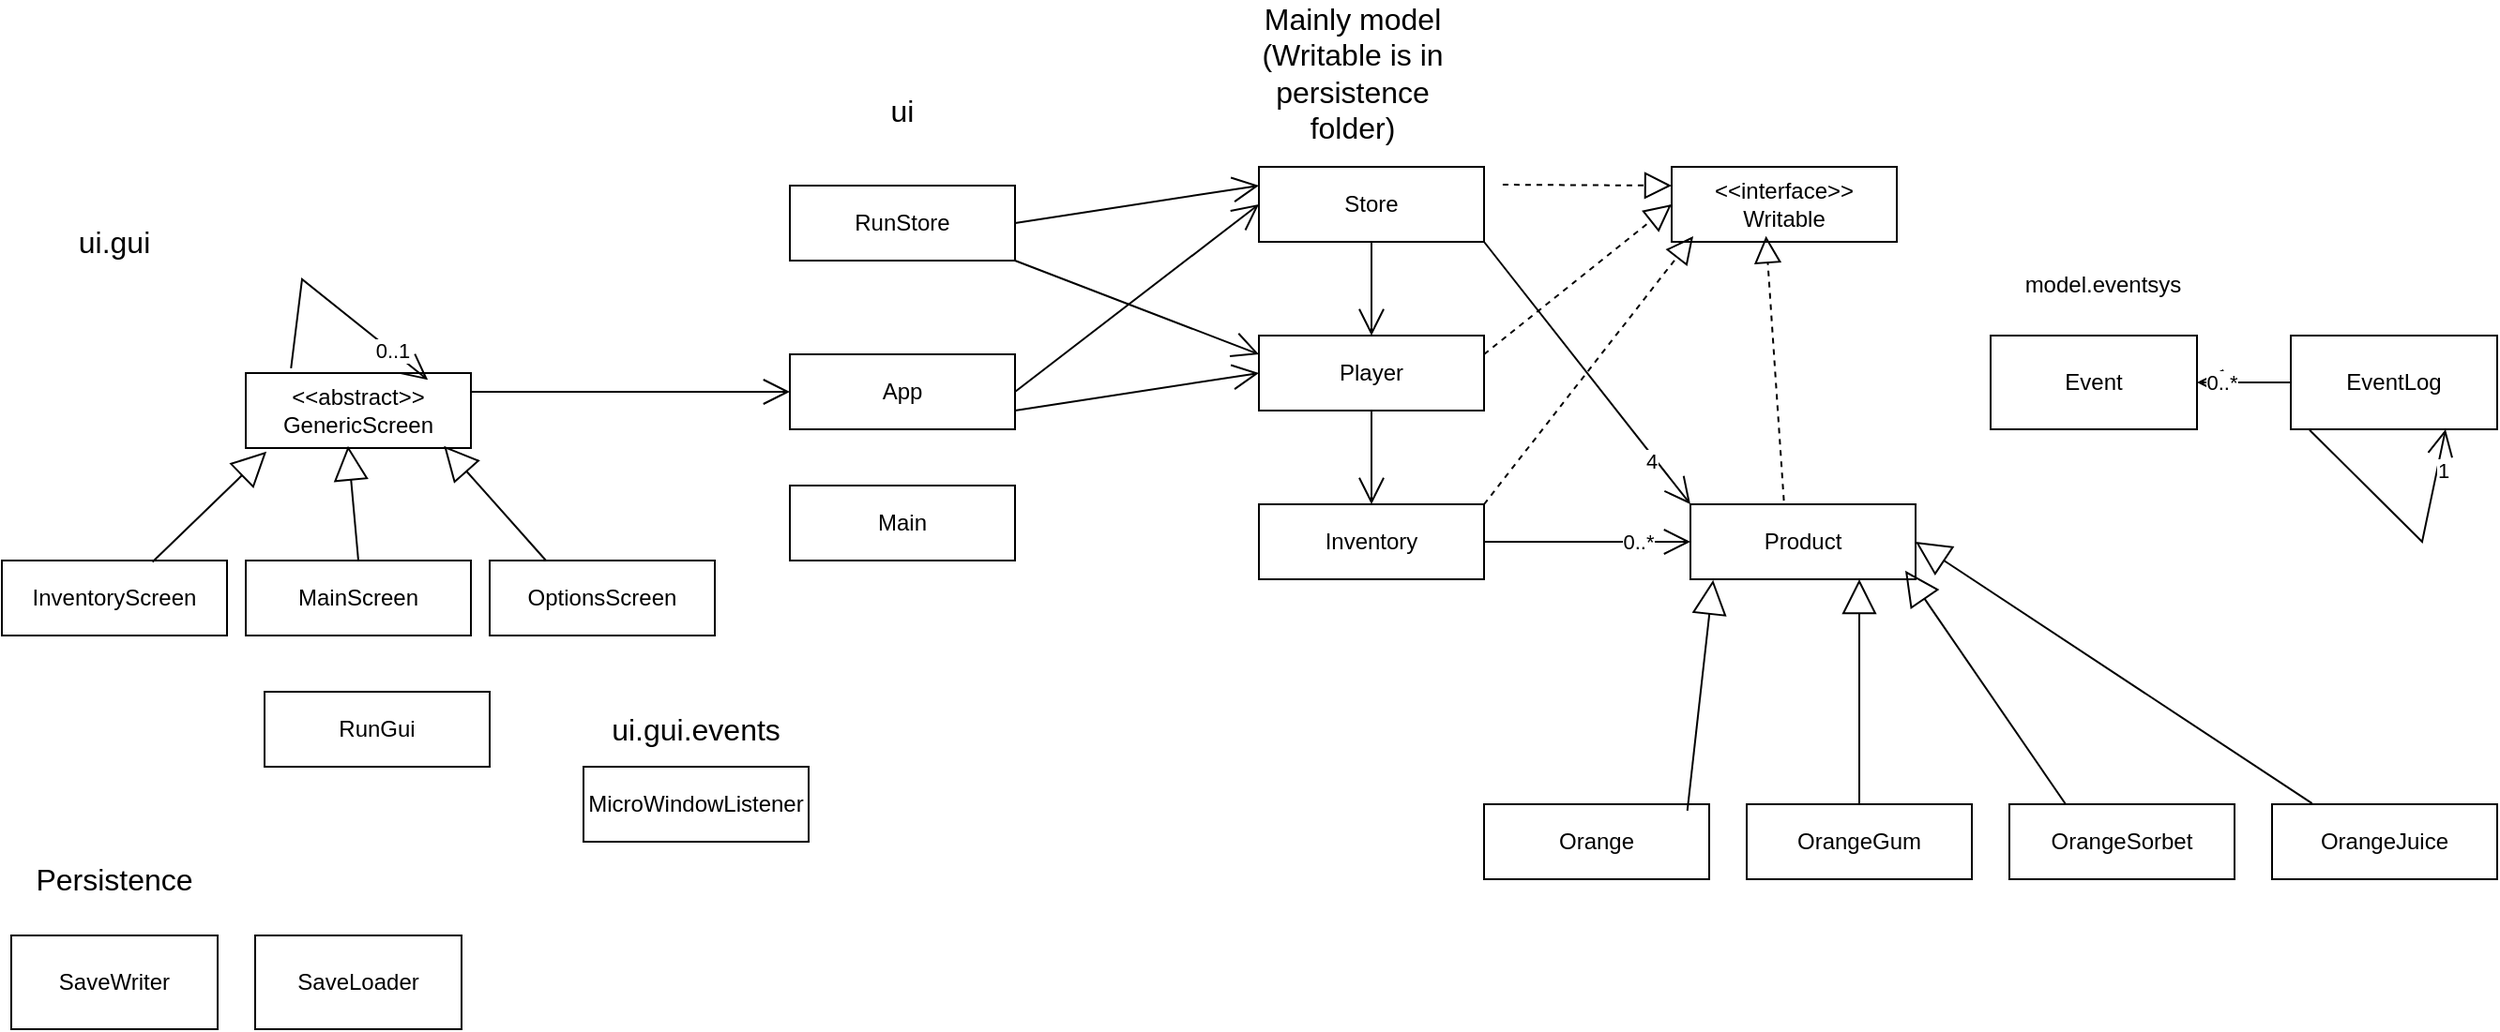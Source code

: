 <mxfile version="24.0.4" type="device">
  <diagram name="Page-1" id="UGao5RJPvXYYbKy_4Ulm">
    <mxGraphModel dx="2213" dy="939" grid="1" gridSize="10" guides="1" tooltips="1" connect="1" arrows="1" fold="1" page="1" pageScale="1" pageWidth="850" pageHeight="1100" math="0" shadow="0">
      <root>
        <mxCell id="0" />
        <mxCell id="1" parent="0" />
        <mxCell id="JpDU86R1NgvaTm55hg1i-1" value="Product" style="rounded=0;whiteSpace=wrap;html=1;" parent="1" vertex="1">
          <mxGeometry x="300" y="300" width="120" height="40" as="geometry" />
        </mxCell>
        <mxCell id="JpDU86R1NgvaTm55hg1i-2" value="&amp;lt;&amp;lt;interface&amp;gt;&amp;gt;&lt;div&gt;Writable&lt;/div&gt;" style="rounded=0;whiteSpace=wrap;html=1;" parent="1" vertex="1">
          <mxGeometry x="290" y="120" width="120" height="40" as="geometry" />
        </mxCell>
        <mxCell id="JpDU86R1NgvaTm55hg1i-3" value="" style="endArrow=block;dashed=1;endFill=0;endSize=12;html=1;rounded=0;exitX=0.415;exitY=-0.048;exitDx=0;exitDy=0;exitPerimeter=0;entryX=0.419;entryY=0.923;entryDx=0;entryDy=0;entryPerimeter=0;" parent="1" source="JpDU86R1NgvaTm55hg1i-1" target="JpDU86R1NgvaTm55hg1i-2" edge="1">
          <mxGeometry width="160" relative="1" as="geometry">
            <mxPoint x="340" y="350" as="sourcePoint" />
            <mxPoint x="500" y="350" as="targetPoint" />
          </mxGeometry>
        </mxCell>
        <mxCell id="JpDU86R1NgvaTm55hg1i-4" value="Orange" style="rounded=0;whiteSpace=wrap;html=1;" parent="1" vertex="1">
          <mxGeometry x="190" y="460" width="120" height="40" as="geometry" />
        </mxCell>
        <mxCell id="JpDU86R1NgvaTm55hg1i-5" value="OrangeGum" style="rounded=0;whiteSpace=wrap;html=1;" parent="1" vertex="1">
          <mxGeometry x="330" y="460" width="120" height="40" as="geometry" />
        </mxCell>
        <mxCell id="JpDU86R1NgvaTm55hg1i-6" value="OrangeSorbet" style="rounded=0;whiteSpace=wrap;html=1;" parent="1" vertex="1">
          <mxGeometry x="470" y="460" width="120" height="40" as="geometry" />
        </mxCell>
        <mxCell id="JpDU86R1NgvaTm55hg1i-7" value="OrangeJuice" style="rounded=0;whiteSpace=wrap;html=1;" parent="1" vertex="1">
          <mxGeometry x="610" y="460" width="120" height="40" as="geometry" />
        </mxCell>
        <mxCell id="JpDU86R1NgvaTm55hg1i-8" value="" style="endArrow=block;endSize=16;endFill=0;html=1;rounded=0;exitX=0.25;exitY=0;exitDx=0;exitDy=0;entryX=0.954;entryY=0.885;entryDx=0;entryDy=0;entryPerimeter=0;" parent="1" source="JpDU86R1NgvaTm55hg1i-6" target="JpDU86R1NgvaTm55hg1i-1" edge="1">
          <mxGeometry width="160" relative="1" as="geometry">
            <mxPoint x="560" y="650" as="sourcePoint" />
            <mxPoint x="520" y="500" as="targetPoint" />
          </mxGeometry>
        </mxCell>
        <mxCell id="JpDU86R1NgvaTm55hg1i-9" value="" style="endArrow=block;endSize=16;endFill=0;html=1;rounded=0;exitX=0.178;exitY=-0.01;exitDx=0;exitDy=0;entryX=1;entryY=0.5;entryDx=0;entryDy=0;exitPerimeter=0;" parent="1" source="JpDU86R1NgvaTm55hg1i-7" target="JpDU86R1NgvaTm55hg1i-1" edge="1">
          <mxGeometry width="160" relative="1" as="geometry">
            <mxPoint x="500" y="390" as="sourcePoint" />
            <mxPoint x="460" y="240" as="targetPoint" />
          </mxGeometry>
        </mxCell>
        <mxCell id="JpDU86R1NgvaTm55hg1i-10" value="" style="endArrow=block;endSize=16;endFill=0;html=1;rounded=0;entryX=0.75;entryY=1;entryDx=0;entryDy=0;" parent="1" source="JpDU86R1NgvaTm55hg1i-5" target="JpDU86R1NgvaTm55hg1i-1" edge="1">
          <mxGeometry width="160" relative="1" as="geometry">
            <mxPoint x="500" y="390" as="sourcePoint" />
            <mxPoint x="424" y="345" as="targetPoint" />
          </mxGeometry>
        </mxCell>
        <mxCell id="JpDU86R1NgvaTm55hg1i-11" value="" style="endArrow=block;endSize=16;endFill=0;html=1;rounded=0;entryX=0.101;entryY=1.01;entryDx=0;entryDy=0;entryPerimeter=0;exitX=0.903;exitY=0.087;exitDx=0;exitDy=0;exitPerimeter=0;" parent="1" source="JpDU86R1NgvaTm55hg1i-4" target="JpDU86R1NgvaTm55hg1i-1" edge="1">
          <mxGeometry width="160" relative="1" as="geometry">
            <mxPoint x="393" y="390" as="sourcePoint" />
            <mxPoint x="400" y="350" as="targetPoint" />
          </mxGeometry>
        </mxCell>
        <mxCell id="JpDU86R1NgvaTm55hg1i-12" value="Inventory" style="rounded=0;whiteSpace=wrap;html=1;" parent="1" vertex="1">
          <mxGeometry x="70" y="300" width="120" height="40" as="geometry" />
        </mxCell>
        <mxCell id="JpDU86R1NgvaTm55hg1i-16" value="" style="endArrow=open;endFill=1;endSize=12;html=1;rounded=0;exitX=1;exitY=0.5;exitDx=0;exitDy=0;entryX=0;entryY=0.5;entryDx=0;entryDy=0;" parent="1" source="JpDU86R1NgvaTm55hg1i-12" target="JpDU86R1NgvaTm55hg1i-1" edge="1">
          <mxGeometry width="160" relative="1" as="geometry">
            <mxPoint x="310" y="380" as="sourcePoint" />
            <mxPoint x="470" y="380" as="targetPoint" />
          </mxGeometry>
        </mxCell>
        <mxCell id="JpDU86R1NgvaTm55hg1i-17" value="0..*" style="edgeLabel;html=1;align=center;verticalAlign=middle;resizable=0;points=[];" parent="JpDU86R1NgvaTm55hg1i-16" vertex="1" connectable="0">
          <mxGeometry x="0.482" relative="1" as="geometry">
            <mxPoint as="offset" />
          </mxGeometry>
        </mxCell>
        <mxCell id="JpDU86R1NgvaTm55hg1i-18" value="Player" style="rounded=0;whiteSpace=wrap;html=1;" parent="1" vertex="1">
          <mxGeometry x="70" y="210" width="120" height="40" as="geometry" />
        </mxCell>
        <mxCell id="JpDU86R1NgvaTm55hg1i-20" value="" style="endArrow=block;dashed=1;endFill=0;endSize=12;html=1;rounded=0;exitX=1;exitY=0.25;exitDx=0;exitDy=0;entryX=0;entryY=0.5;entryDx=0;entryDy=0;" parent="1" source="JpDU86R1NgvaTm55hg1i-18" target="JpDU86R1NgvaTm55hg1i-2" edge="1">
          <mxGeometry width="160" relative="1" as="geometry">
            <mxPoint x="360" y="308" as="sourcePoint" />
            <mxPoint x="420" y="237" as="targetPoint" />
          </mxGeometry>
        </mxCell>
        <mxCell id="JpDU86R1NgvaTm55hg1i-22" value="" style="endArrow=open;endFill=1;endSize=12;html=1;rounded=0;exitX=0.5;exitY=1;exitDx=0;exitDy=0;" parent="1" source="JpDU86R1NgvaTm55hg1i-18" target="JpDU86R1NgvaTm55hg1i-12" edge="1">
          <mxGeometry width="160" relative="1" as="geometry">
            <mxPoint x="350" y="400" as="sourcePoint" />
            <mxPoint x="510" y="400" as="targetPoint" />
          </mxGeometry>
        </mxCell>
        <mxCell id="JpDU86R1NgvaTm55hg1i-23" value="Store" style="rounded=0;whiteSpace=wrap;html=1;" parent="1" vertex="1">
          <mxGeometry x="70" y="120" width="120" height="40" as="geometry" />
        </mxCell>
        <mxCell id="JpDU86R1NgvaTm55hg1i-26" value="" style="endArrow=block;dashed=1;endFill=0;endSize=12;html=1;rounded=0;exitX=1;exitY=0;exitDx=0;exitDy=0;entryX=0.096;entryY=0.925;entryDx=0;entryDy=0;entryPerimeter=0;" parent="1" source="JpDU86R1NgvaTm55hg1i-12" target="JpDU86R1NgvaTm55hg1i-2" edge="1">
          <mxGeometry width="160" relative="1" as="geometry">
            <mxPoint x="360" y="308" as="sourcePoint" />
            <mxPoint x="370" y="157" as="targetPoint" />
          </mxGeometry>
        </mxCell>
        <mxCell id="JpDU86R1NgvaTm55hg1i-27" value="" style="endArrow=open;endFill=1;endSize=12;html=1;rounded=0;exitX=0.5;exitY=1;exitDx=0;exitDy=0;" parent="1" source="JpDU86R1NgvaTm55hg1i-23" edge="1">
          <mxGeometry width="160" relative="1" as="geometry">
            <mxPoint x="140" y="260" as="sourcePoint" />
            <mxPoint x="130" y="210" as="targetPoint" />
          </mxGeometry>
        </mxCell>
        <mxCell id="JpDU86R1NgvaTm55hg1i-28" value="" style="endArrow=block;dashed=1;endFill=0;endSize=12;html=1;rounded=0;exitX=1.083;exitY=0.238;exitDx=0;exitDy=0;entryX=0;entryY=0.25;entryDx=0;entryDy=0;exitPerimeter=0;" parent="1" source="JpDU86R1NgvaTm55hg1i-23" target="JpDU86R1NgvaTm55hg1i-2" edge="1">
          <mxGeometry width="160" relative="1" as="geometry">
            <mxPoint x="200" y="230" as="sourcePoint" />
            <mxPoint x="320" y="140" as="targetPoint" />
          </mxGeometry>
        </mxCell>
        <mxCell id="JpDU86R1NgvaTm55hg1i-29" value="" style="endArrow=open;endFill=1;endSize=12;html=1;rounded=0;exitX=1;exitY=1;exitDx=0;exitDy=0;entryX=0;entryY=0;entryDx=0;entryDy=0;" parent="1" source="JpDU86R1NgvaTm55hg1i-23" target="JpDU86R1NgvaTm55hg1i-1" edge="1">
          <mxGeometry width="160" relative="1" as="geometry">
            <mxPoint x="140" y="260" as="sourcePoint" />
            <mxPoint x="140" y="310" as="targetPoint" />
          </mxGeometry>
        </mxCell>
        <mxCell id="JpDU86R1NgvaTm55hg1i-30" value="4" style="edgeLabel;html=1;align=center;verticalAlign=middle;resizable=0;points=[];" parent="JpDU86R1NgvaTm55hg1i-29" vertex="1" connectable="0">
          <mxGeometry x="0.651" y="-2" relative="1" as="geometry">
            <mxPoint as="offset" />
          </mxGeometry>
        </mxCell>
        <mxCell id="JpDU86R1NgvaTm55hg1i-31" value="SaveWriter" style="html=1;whiteSpace=wrap;" parent="1" vertex="1">
          <mxGeometry x="-595" y="530" width="110" height="50" as="geometry" />
        </mxCell>
        <mxCell id="JpDU86R1NgvaTm55hg1i-32" value="SaveLoader" style="html=1;whiteSpace=wrap;" parent="1" vertex="1">
          <mxGeometry x="-465" y="530" width="110" height="50" as="geometry" />
        </mxCell>
        <mxCell id="JpDU86R1NgvaTm55hg1i-33" value="Event" style="html=1;whiteSpace=wrap;" parent="1" vertex="1">
          <mxGeometry x="460" y="210" width="110" height="50" as="geometry" />
        </mxCell>
        <mxCell id="JpDU86R1NgvaTm55hg1i-34" value="EventLog" style="html=1;whiteSpace=wrap;" parent="1" vertex="1">
          <mxGeometry x="620" y="210" width="110" height="50" as="geometry" />
        </mxCell>
        <mxCell id="JpDU86R1NgvaTm55hg1i-35" value="" style="endArrow=open;endFill=1;endSize=12;html=1;rounded=0;exitX=0;exitY=0.5;exitDx=0;exitDy=0;entryX=1;entryY=0.5;entryDx=0;entryDy=0;" parent="1" source="JpDU86R1NgvaTm55hg1i-34" target="JpDU86R1NgvaTm55hg1i-33" edge="1">
          <mxGeometry width="160" relative="1" as="geometry">
            <mxPoint x="560" y="560" as="sourcePoint" />
            <mxPoint x="670" y="560" as="targetPoint" />
          </mxGeometry>
        </mxCell>
        <mxCell id="JpDU86R1NgvaTm55hg1i-36" value="0..*" style="edgeLabel;html=1;align=center;verticalAlign=middle;resizable=0;points=[];" parent="JpDU86R1NgvaTm55hg1i-35" vertex="1" connectable="0">
          <mxGeometry x="0.482" relative="1" as="geometry">
            <mxPoint as="offset" />
          </mxGeometry>
        </mxCell>
        <mxCell id="RLAfk020pLnYSDw-Wu4q-1" value="InventoryScreen" style="rounded=0;whiteSpace=wrap;html=1;" parent="1" vertex="1">
          <mxGeometry x="-600" y="330" width="120" height="40" as="geometry" />
        </mxCell>
        <mxCell id="RLAfk020pLnYSDw-Wu4q-2" value="MainScreen" style="rounded=0;whiteSpace=wrap;html=1;" parent="1" vertex="1">
          <mxGeometry x="-470" y="330" width="120" height="40" as="geometry" />
        </mxCell>
        <mxCell id="RLAfk020pLnYSDw-Wu4q-3" value="OptionsScreen" style="rounded=0;whiteSpace=wrap;html=1;" parent="1" vertex="1">
          <mxGeometry x="-340" y="330" width="120" height="40" as="geometry" />
        </mxCell>
        <mxCell id="RLAfk020pLnYSDw-Wu4q-4" value="&lt;font style=&quot;font-size: 16px;&quot;&gt;Mainly model (Writable is in persistence folder)&lt;/font&gt;" style="text;html=1;align=center;verticalAlign=middle;whiteSpace=wrap;rounded=0;" parent="1" vertex="1">
          <mxGeometry x="60" y="50" width="120" height="40" as="geometry" />
        </mxCell>
        <mxCell id="RLAfk020pLnYSDw-Wu4q-6" value="&lt;font style=&quot;font-size: 16px;&quot;&gt;Persistence&lt;/font&gt;" style="text;html=1;align=center;verticalAlign=middle;whiteSpace=wrap;rounded=0;" parent="1" vertex="1">
          <mxGeometry x="-600" y="480" width="120" height="40" as="geometry" />
        </mxCell>
        <mxCell id="RLAfk020pLnYSDw-Wu4q-8" value="&lt;font style=&quot;font-size: 12px;&quot;&gt;model.eventsys&lt;/font&gt;&lt;div style=&quot;font-size: 13px;&quot;&gt;&lt;font style=&quot;font-size: 13px;&quot;&gt;&lt;br&gt;&lt;/font&gt;&lt;/div&gt;" style="text;html=1;align=center;verticalAlign=middle;whiteSpace=wrap;rounded=0;" parent="1" vertex="1">
          <mxGeometry x="460" y="170" width="120" height="40" as="geometry" />
        </mxCell>
        <mxCell id="RLAfk020pLnYSDw-Wu4q-10" value="&lt;font style=&quot;font-size: 16px;&quot;&gt;ui.gui&lt;/font&gt;" style="text;html=1;align=center;verticalAlign=middle;whiteSpace=wrap;rounded=0;" parent="1" vertex="1">
          <mxGeometry x="-600" y="140" width="120" height="40" as="geometry" />
        </mxCell>
        <mxCell id="RLAfk020pLnYSDw-Wu4q-11" value="&amp;lt;&amp;lt;abstract&amp;gt;&amp;gt;&lt;div&gt;GenericScreen&lt;/div&gt;" style="rounded=0;whiteSpace=wrap;html=1;" parent="1" vertex="1">
          <mxGeometry x="-470" y="230" width="120" height="40" as="geometry" />
        </mxCell>
        <mxCell id="RLAfk020pLnYSDw-Wu4q-12" value="" style="endArrow=block;endSize=16;endFill=0;html=1;rounded=0;exitX=0.669;exitY=0.019;exitDx=0;exitDy=0;exitPerimeter=0;entryX=0.092;entryY=1.048;entryDx=0;entryDy=0;entryPerimeter=0;" parent="1" source="RLAfk020pLnYSDw-Wu4q-1" target="RLAfk020pLnYSDw-Wu4q-11" edge="1">
          <mxGeometry width="160" relative="1" as="geometry">
            <mxPoint x="-450" y="280" as="sourcePoint" />
            <mxPoint x="-290" y="280" as="targetPoint" />
          </mxGeometry>
        </mxCell>
        <mxCell id="RLAfk020pLnYSDw-Wu4q-13" value="" style="endArrow=block;endSize=16;endFill=0;html=1;rounded=0;exitX=0.5;exitY=0;exitDx=0;exitDy=0;entryX=0.454;entryY=0.971;entryDx=0;entryDy=0;entryPerimeter=0;" parent="1" source="RLAfk020pLnYSDw-Wu4q-2" target="RLAfk020pLnYSDw-Wu4q-11" edge="1">
          <mxGeometry width="160" relative="1" as="geometry">
            <mxPoint x="-510" y="341" as="sourcePoint" />
            <mxPoint x="-449" y="292" as="targetPoint" />
          </mxGeometry>
        </mxCell>
        <mxCell id="RLAfk020pLnYSDw-Wu4q-14" value="" style="endArrow=block;endSize=16;endFill=0;html=1;rounded=0;exitX=0.25;exitY=0;exitDx=0;exitDy=0;entryX=0.88;entryY=0.971;entryDx=0;entryDy=0;entryPerimeter=0;" parent="1" source="RLAfk020pLnYSDw-Wu4q-3" target="RLAfk020pLnYSDw-Wu4q-11" edge="1">
          <mxGeometry width="160" relative="1" as="geometry">
            <mxPoint x="-400" y="340" as="sourcePoint" />
            <mxPoint x="-406" y="289" as="targetPoint" />
          </mxGeometry>
        </mxCell>
        <mxCell id="RLAfk020pLnYSDw-Wu4q-17" value="" style="endArrow=open;endFill=1;endSize=12;html=1;rounded=0;exitX=0.091;exitY=1.007;exitDx=0;exitDy=0;exitPerimeter=0;entryX=0.75;entryY=1;entryDx=0;entryDy=0;" parent="1" source="JpDU86R1NgvaTm55hg1i-34" target="JpDU86R1NgvaTm55hg1i-34" edge="1">
          <mxGeometry width="160" relative="1" as="geometry">
            <mxPoint x="600" y="319.58" as="sourcePoint" />
            <mxPoint x="760" y="319.58" as="targetPoint" />
            <Array as="points">
              <mxPoint x="690" y="320" />
            </Array>
          </mxGeometry>
        </mxCell>
        <mxCell id="RLAfk020pLnYSDw-Wu4q-18" value="1" style="edgeLabel;html=1;align=center;verticalAlign=middle;resizable=0;points=[];" parent="RLAfk020pLnYSDw-Wu4q-17" vertex="1" connectable="0">
          <mxGeometry x="0.7" y="-3" relative="1" as="geometry">
            <mxPoint as="offset" />
          </mxGeometry>
        </mxCell>
        <mxCell id="RLAfk020pLnYSDw-Wu4q-19" value="" style="endArrow=open;endFill=1;endSize=12;html=1;rounded=0;exitX=0.201;exitY=-0.065;exitDx=0;exitDy=0;exitPerimeter=0;entryX=0.809;entryY=0.092;entryDx=0;entryDy=0;entryPerimeter=0;" parent="1" source="RLAfk020pLnYSDw-Wu4q-11" target="RLAfk020pLnYSDw-Wu4q-11" edge="1">
          <mxGeometry width="160" relative="1" as="geometry">
            <mxPoint x="-400" y="260" as="sourcePoint" />
            <mxPoint x="-380" y="170" as="targetPoint" />
            <Array as="points">
              <mxPoint x="-440" y="180" />
            </Array>
          </mxGeometry>
        </mxCell>
        <mxCell id="RLAfk020pLnYSDw-Wu4q-25" value="0..1" style="edgeLabel;html=1;align=center;verticalAlign=middle;resizable=0;points=[];" parent="RLAfk020pLnYSDw-Wu4q-19" vertex="1" connectable="0">
          <mxGeometry x="0.624" relative="1" as="geometry">
            <mxPoint as="offset" />
          </mxGeometry>
        </mxCell>
        <mxCell id="RLAfk020pLnYSDw-Wu4q-22" value="App" style="rounded=0;whiteSpace=wrap;html=1;" parent="1" vertex="1">
          <mxGeometry x="-180" y="220" width="120" height="40" as="geometry" />
        </mxCell>
        <mxCell id="RLAfk020pLnYSDw-Wu4q-23" value="" style="endArrow=open;endFill=1;endSize=12;html=1;rounded=0;exitX=1;exitY=0.25;exitDx=0;exitDy=0;entryX=0;entryY=0.5;entryDx=0;entryDy=0;" parent="1" source="RLAfk020pLnYSDw-Wu4q-11" target="RLAfk020pLnYSDw-Wu4q-22" edge="1">
          <mxGeometry width="160" relative="1" as="geometry">
            <mxPoint x="-460" y="160" as="sourcePoint" />
            <mxPoint x="-300" y="160" as="targetPoint" />
          </mxGeometry>
        </mxCell>
        <mxCell id="RLAfk020pLnYSDw-Wu4q-26" value="RunGui" style="rounded=0;whiteSpace=wrap;html=1;" parent="1" vertex="1">
          <mxGeometry x="-460" y="400" width="120" height="40" as="geometry" />
        </mxCell>
        <mxCell id="sBGmoBZ7nGG4YynFwCFY-2" value="" style="endArrow=open;endFill=1;endSize=12;html=1;rounded=0;exitX=1;exitY=0.5;exitDx=0;exitDy=0;entryX=0;entryY=0.5;entryDx=0;entryDy=0;" parent="1" source="RLAfk020pLnYSDw-Wu4q-22" target="JpDU86R1NgvaTm55hg1i-23" edge="1">
          <mxGeometry width="160" relative="1" as="geometry">
            <mxPoint x="-250" y="270" as="sourcePoint" />
            <mxPoint x="-90" y="270" as="targetPoint" />
          </mxGeometry>
        </mxCell>
        <mxCell id="sBGmoBZ7nGG4YynFwCFY-3" value="" style="endArrow=open;endFill=1;endSize=12;html=1;rounded=0;exitX=1;exitY=0.75;exitDx=0;exitDy=0;entryX=0;entryY=0.5;entryDx=0;entryDy=0;" parent="1" source="RLAfk020pLnYSDw-Wu4q-22" target="JpDU86R1NgvaTm55hg1i-18" edge="1">
          <mxGeometry width="160" relative="1" as="geometry">
            <mxPoint x="-50" y="250" as="sourcePoint" />
            <mxPoint x="80" y="150" as="targetPoint" />
          </mxGeometry>
        </mxCell>
        <mxCell id="sBGmoBZ7nGG4YynFwCFY-4" value="RunStore" style="rounded=0;whiteSpace=wrap;html=1;" parent="1" vertex="1">
          <mxGeometry x="-180" y="130" width="120" height="40" as="geometry" />
        </mxCell>
        <mxCell id="sBGmoBZ7nGG4YynFwCFY-5" value="Main" style="rounded=0;whiteSpace=wrap;html=1;" parent="1" vertex="1">
          <mxGeometry x="-180" y="290" width="120" height="40" as="geometry" />
        </mxCell>
        <mxCell id="sBGmoBZ7nGG4YynFwCFY-7" value="" style="endArrow=open;endFill=1;endSize=12;html=1;rounded=0;exitX=1;exitY=0.5;exitDx=0;exitDy=0;entryX=0;entryY=0.25;entryDx=0;entryDy=0;" parent="1" source="sBGmoBZ7nGG4YynFwCFY-4" target="JpDU86R1NgvaTm55hg1i-23" edge="1">
          <mxGeometry width="160" relative="1" as="geometry">
            <mxPoint x="-110" y="180" as="sourcePoint" />
            <mxPoint x="-110" y="230" as="targetPoint" />
            <Array as="points" />
          </mxGeometry>
        </mxCell>
        <mxCell id="sBGmoBZ7nGG4YynFwCFY-8" value="" style="endArrow=open;endFill=1;endSize=12;html=1;rounded=0;exitX=1;exitY=1;exitDx=0;exitDy=0;entryX=0;entryY=0.25;entryDx=0;entryDy=0;" parent="1" source="sBGmoBZ7nGG4YynFwCFY-4" target="JpDU86R1NgvaTm55hg1i-18" edge="1">
          <mxGeometry width="160" relative="1" as="geometry">
            <mxPoint x="-50" y="250" as="sourcePoint" />
            <mxPoint x="80" y="150" as="targetPoint" />
          </mxGeometry>
        </mxCell>
        <mxCell id="sBGmoBZ7nGG4YynFwCFY-9" value="&lt;font style=&quot;font-size: 16px;&quot;&gt;ui&lt;/font&gt;" style="text;html=1;align=center;verticalAlign=middle;whiteSpace=wrap;rounded=0;" parent="1" vertex="1">
          <mxGeometry x="-180" y="70" width="120" height="40" as="geometry" />
        </mxCell>
        <mxCell id="sBGmoBZ7nGG4YynFwCFY-11" value="MicroWindowListener" style="rounded=0;whiteSpace=wrap;html=1;" parent="1" vertex="1">
          <mxGeometry x="-290" y="440" width="120" height="40" as="geometry" />
        </mxCell>
        <mxCell id="sBGmoBZ7nGG4YynFwCFY-13" value="&lt;font style=&quot;font-size: 16px;&quot;&gt;ui.gui.events&lt;/font&gt;" style="text;html=1;align=center;verticalAlign=middle;whiteSpace=wrap;rounded=0;" parent="1" vertex="1">
          <mxGeometry x="-290" y="400" width="120" height="40" as="geometry" />
        </mxCell>
      </root>
    </mxGraphModel>
  </diagram>
</mxfile>
